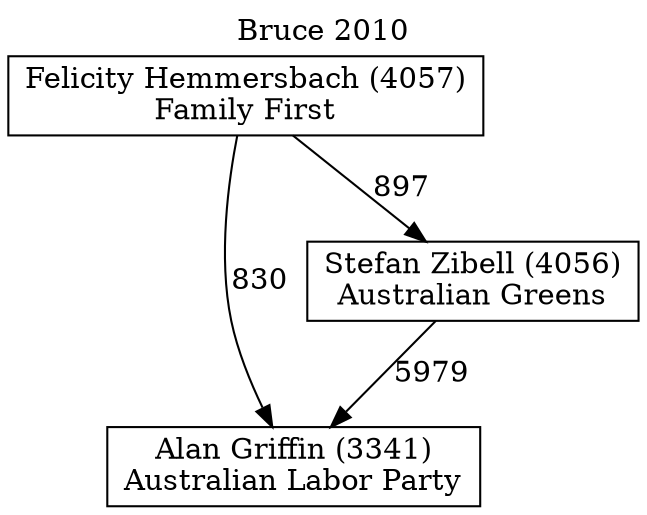 // House preference flow
digraph "Alan Griffin (3341)_Bruce_2010" {
	graph [label="Bruce 2010" labelloc=t mclimit=10]
	node [shape=box]
	"Alan Griffin (3341)" [label="Alan Griffin (3341)
Australian Labor Party"]
	"Stefan Zibell (4056)" [label="Stefan Zibell (4056)
Australian Greens"]
	"Felicity Hemmersbach (4057)" [label="Felicity Hemmersbach (4057)
Family First"]
	"Stefan Zibell (4056)" -> "Alan Griffin (3341)" [label=5979]
	"Felicity Hemmersbach (4057)" -> "Stefan Zibell (4056)" [label=897]
	"Felicity Hemmersbach (4057)" -> "Alan Griffin (3341)" [label=830]
}
